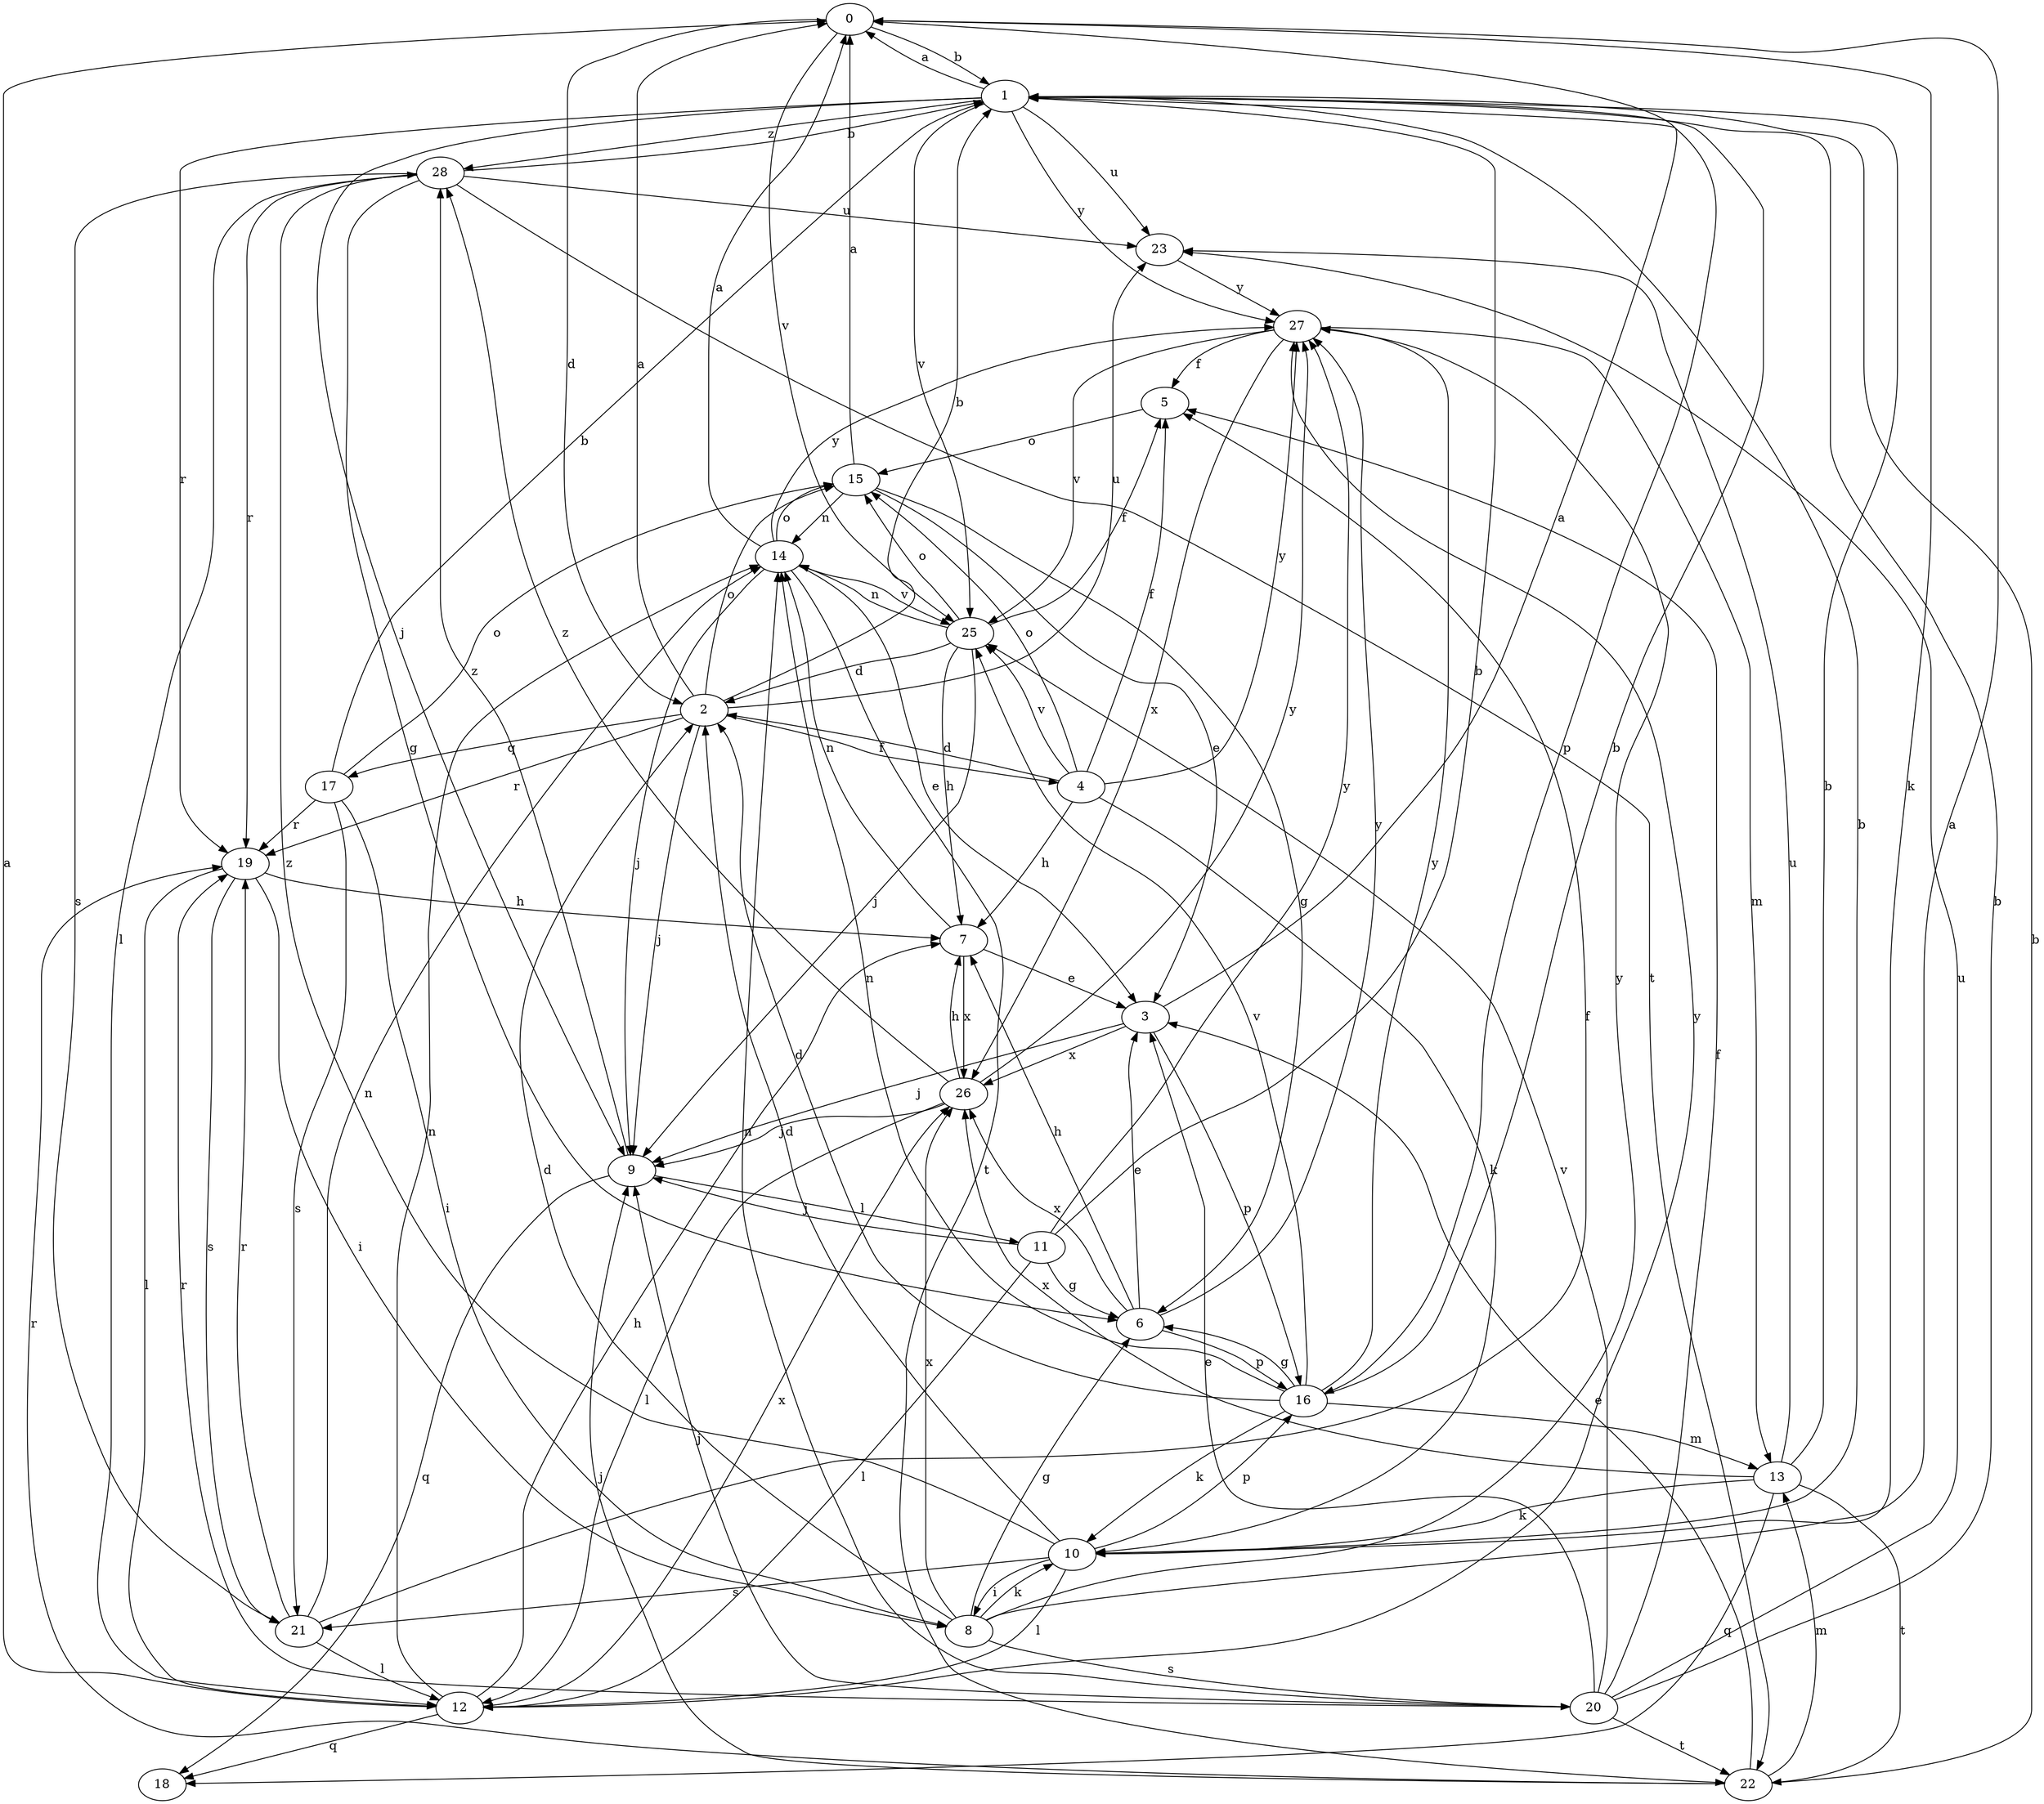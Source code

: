 strict digraph  {
0;
1;
2;
3;
4;
5;
6;
7;
8;
9;
10;
11;
12;
13;
14;
15;
16;
17;
18;
19;
20;
21;
22;
23;
25;
26;
27;
28;
0 -> 1  [label=b];
0 -> 2  [label=d];
0 -> 10  [label=k];
0 -> 25  [label=v];
1 -> 0  [label=a];
1 -> 9  [label=j];
1 -> 16  [label=p];
1 -> 19  [label=r];
1 -> 23  [label=u];
1 -> 25  [label=v];
1 -> 27  [label=y];
1 -> 28  [label=z];
2 -> 0  [label=a];
2 -> 1  [label=b];
2 -> 4  [label=f];
2 -> 9  [label=j];
2 -> 15  [label=o];
2 -> 17  [label=q];
2 -> 19  [label=r];
2 -> 23  [label=u];
3 -> 0  [label=a];
3 -> 9  [label=j];
3 -> 16  [label=p];
3 -> 26  [label=x];
4 -> 2  [label=d];
4 -> 5  [label=f];
4 -> 7  [label=h];
4 -> 10  [label=k];
4 -> 15  [label=o];
4 -> 25  [label=v];
4 -> 27  [label=y];
5 -> 15  [label=o];
6 -> 3  [label=e];
6 -> 7  [label=h];
6 -> 16  [label=p];
6 -> 26  [label=x];
6 -> 27  [label=y];
7 -> 3  [label=e];
7 -> 14  [label=n];
7 -> 26  [label=x];
8 -> 0  [label=a];
8 -> 2  [label=d];
8 -> 6  [label=g];
8 -> 10  [label=k];
8 -> 20  [label=s];
8 -> 26  [label=x];
8 -> 27  [label=y];
9 -> 11  [label=l];
9 -> 18  [label=q];
9 -> 28  [label=z];
10 -> 1  [label=b];
10 -> 2  [label=d];
10 -> 8  [label=i];
10 -> 12  [label=l];
10 -> 16  [label=p];
10 -> 21  [label=s];
10 -> 28  [label=z];
11 -> 1  [label=b];
11 -> 6  [label=g];
11 -> 9  [label=j];
11 -> 12  [label=l];
11 -> 27  [label=y];
12 -> 0  [label=a];
12 -> 7  [label=h];
12 -> 14  [label=n];
12 -> 18  [label=q];
12 -> 26  [label=x];
12 -> 27  [label=y];
13 -> 1  [label=b];
13 -> 10  [label=k];
13 -> 18  [label=q];
13 -> 22  [label=t];
13 -> 23  [label=u];
13 -> 26  [label=x];
14 -> 0  [label=a];
14 -> 3  [label=e];
14 -> 9  [label=j];
14 -> 15  [label=o];
14 -> 22  [label=t];
14 -> 25  [label=v];
14 -> 27  [label=y];
15 -> 0  [label=a];
15 -> 3  [label=e];
15 -> 6  [label=g];
15 -> 14  [label=n];
16 -> 1  [label=b];
16 -> 2  [label=d];
16 -> 6  [label=g];
16 -> 10  [label=k];
16 -> 13  [label=m];
16 -> 14  [label=n];
16 -> 25  [label=v];
16 -> 27  [label=y];
17 -> 1  [label=b];
17 -> 8  [label=i];
17 -> 15  [label=o];
17 -> 19  [label=r];
17 -> 21  [label=s];
19 -> 7  [label=h];
19 -> 8  [label=i];
19 -> 12  [label=l];
19 -> 21  [label=s];
20 -> 1  [label=b];
20 -> 3  [label=e];
20 -> 5  [label=f];
20 -> 9  [label=j];
20 -> 14  [label=n];
20 -> 19  [label=r];
20 -> 22  [label=t];
20 -> 23  [label=u];
20 -> 25  [label=v];
21 -> 5  [label=f];
21 -> 12  [label=l];
21 -> 14  [label=n];
21 -> 19  [label=r];
22 -> 1  [label=b];
22 -> 3  [label=e];
22 -> 9  [label=j];
22 -> 13  [label=m];
22 -> 19  [label=r];
23 -> 27  [label=y];
25 -> 2  [label=d];
25 -> 5  [label=f];
25 -> 7  [label=h];
25 -> 9  [label=j];
25 -> 14  [label=n];
25 -> 15  [label=o];
26 -> 7  [label=h];
26 -> 9  [label=j];
26 -> 12  [label=l];
26 -> 27  [label=y];
26 -> 28  [label=z];
27 -> 5  [label=f];
27 -> 13  [label=m];
27 -> 25  [label=v];
27 -> 26  [label=x];
28 -> 1  [label=b];
28 -> 6  [label=g];
28 -> 12  [label=l];
28 -> 19  [label=r];
28 -> 21  [label=s];
28 -> 22  [label=t];
28 -> 23  [label=u];
}
